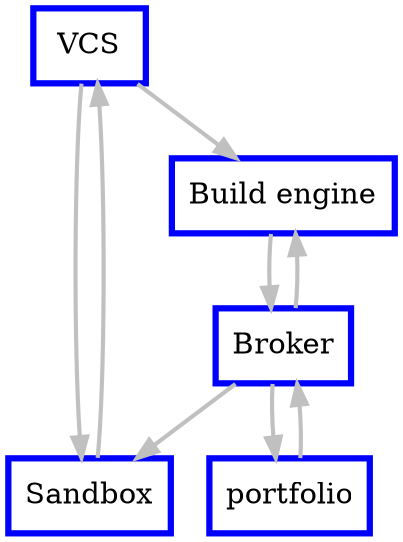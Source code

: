digraph {
    node [shape=box color=blue penwidth=3]
    edge [color=gray penwidth=2 ];
    
    VCS -> Sandbox;
    portfolio -> Broker -> Sandbox -> VCS;
    Broker -> portfolio;
    
    VCS -> "Build engine";
    Broker -> "Build engine";
    "Build engine" ->Broker;
}